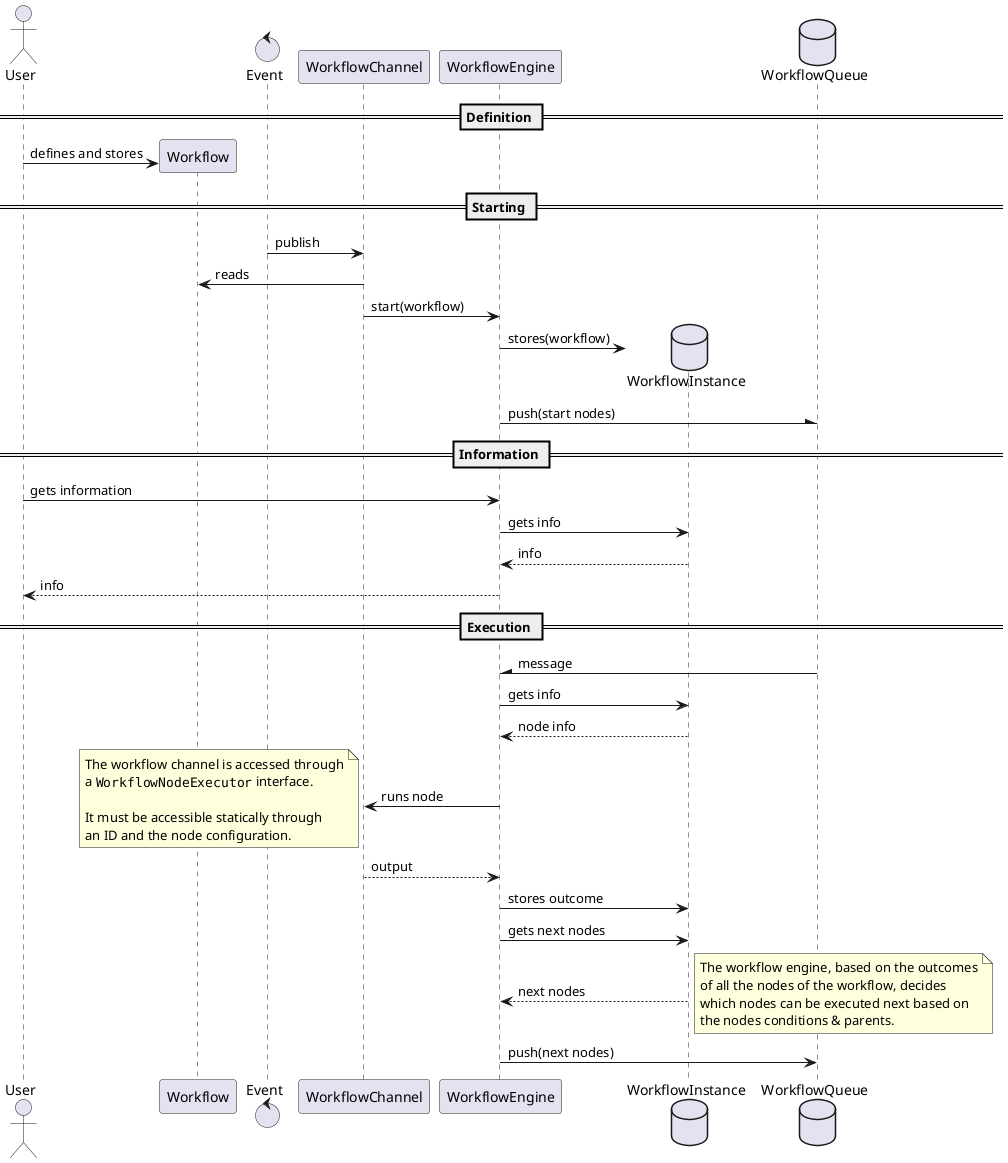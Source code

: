 @startuml

== Definition ==

actor User
participant Workflow

create Workflow
User -> Workflow: defines and stores

== Starting ==

control Event
participant WorkflowChannel

Event -> WorkflowChannel: publish
WorkflowChannel -> Workflow: reads

participant WorkflowEngine
database WorkflowInstance

WorkflowChannel -> WorkflowEngine: start(workflow)
create WorkflowInstance
WorkflowEngine -> WorkflowInstance: stores(workflow)

database WorkflowQueue

WorkflowEngine -\ WorkflowQueue: push(start nodes)

== Information ==

User -> WorkflowEngine: gets information
WorkflowEngine -> WorkflowInstance: gets info
WorkflowInstance --> WorkflowEngine: info
WorkflowEngine --> User: info

== Execution ==

WorkflowQueue -\ WorkflowEngine: message
WorkflowEngine -> WorkflowInstance: gets info
WorkflowInstance --> WorkflowEngine: node info

WorkflowEngine -> WorkflowChannel: runs node
note left
    The workflow channel is accessed through
    a ""WorkflowNodeExecutor"" interface.

    It must be accessible statically through
    an ID and the node configuration.
end note
WorkflowChannel --> WorkflowEngine: output
WorkflowEngine -> WorkflowInstance: stores outcome
WorkflowEngine -> WorkflowInstance: gets next nodes
WorkflowInstance --> WorkflowEngine: next nodes
note right
    The workflow engine, based on the outcomes
    of all the nodes of the workflow, decides
    which nodes can be executed next based on
    the nodes conditions & parents.
end note
WorkflowEngine -> WorkflowQueue: push(next nodes)

@enduml